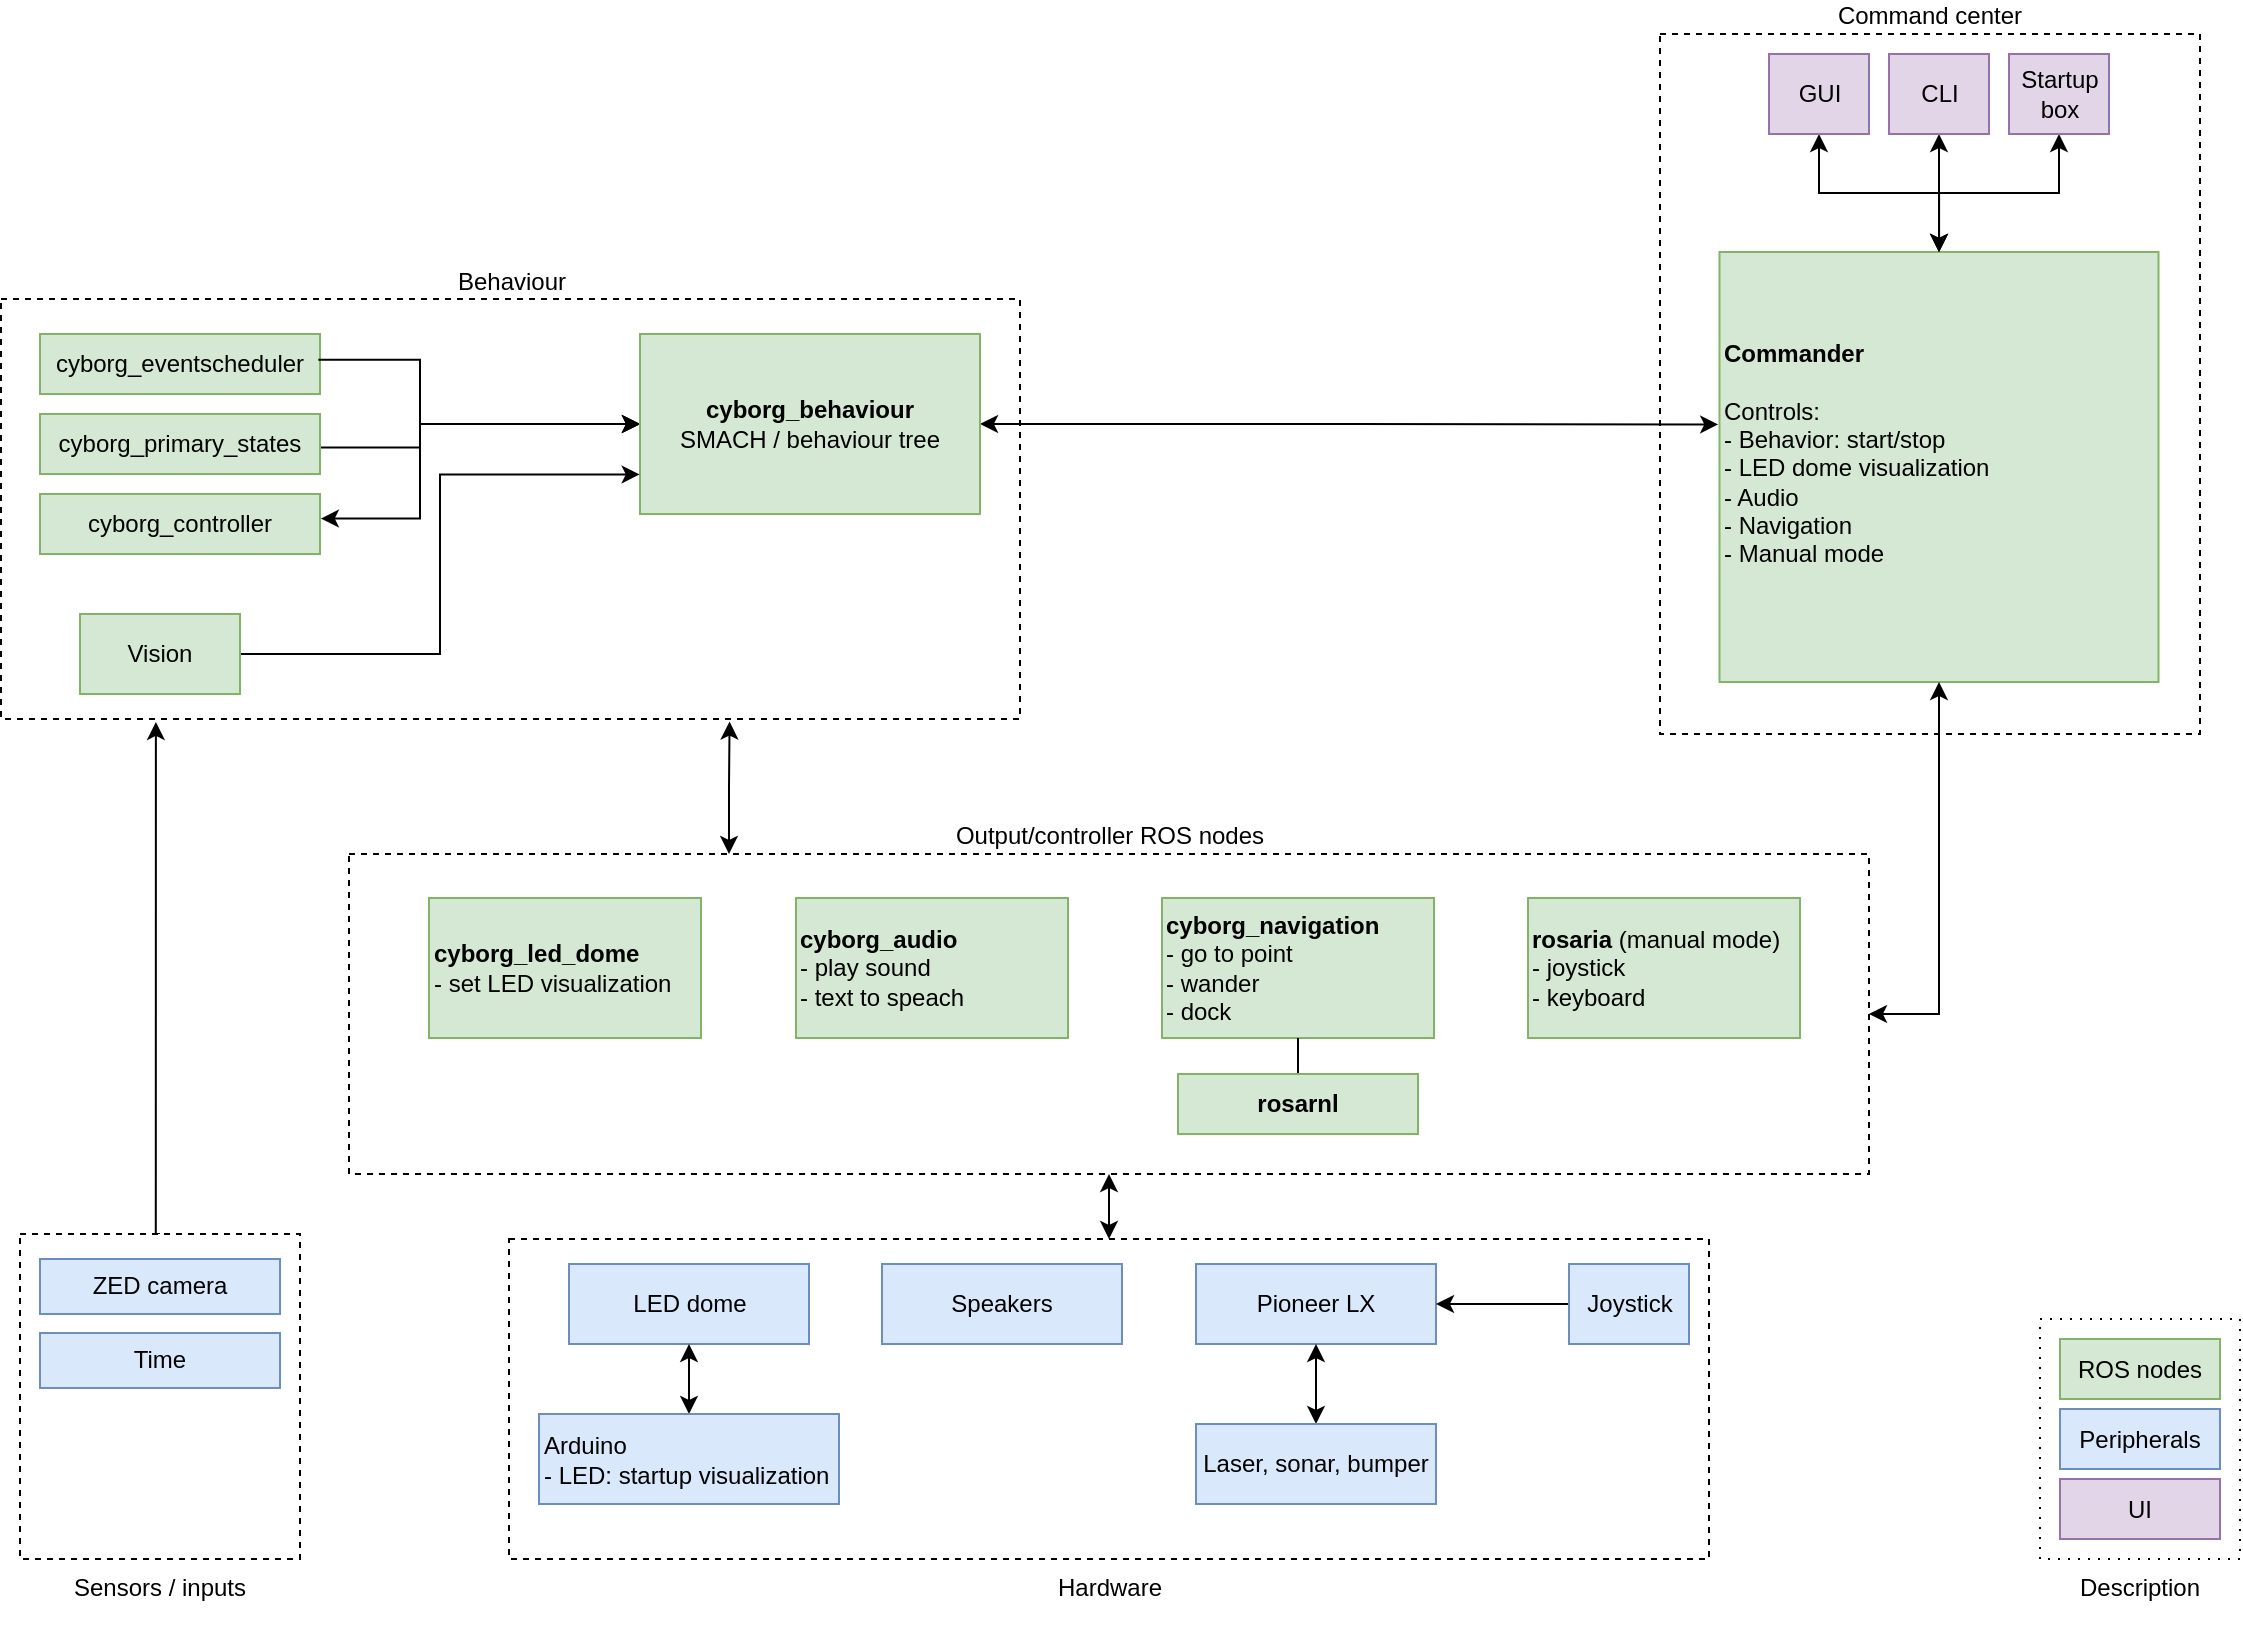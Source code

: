 <mxfile version="12.7.4" type="github">
  <diagram id="6OnpdtAAKKhr5p_AtVlW" name="Page-1">
    <mxGraphModel dx="1422" dy="915" grid="1" gridSize="10" guides="1" tooltips="1" connect="1" arrows="1" fold="1" page="1" pageScale="1" pageWidth="1169" pageHeight="827" math="0" shadow="0">
      <root>
        <mxCell id="0" />
        <mxCell id="1" parent="0" />
        <mxCell id="jXuBJ1nVAAcOgqzTFtKq-44" value="&lt;div&gt;Command center&lt;/div&gt;" style="rounded=0;whiteSpace=wrap;html=1;dashed=1;labelPosition=center;verticalLabelPosition=top;align=center;verticalAlign=bottom;" parent="1" vertex="1">
          <mxGeometry x="840" y="20" width="270" height="350" as="geometry" />
        </mxCell>
        <mxCell id="jXuBJ1nVAAcOgqzTFtKq-5" value="&lt;div&gt;Behaviour&lt;/div&gt;" style="rounded=0;whiteSpace=wrap;html=1;dashed=1;labelPosition=center;verticalLabelPosition=top;align=center;verticalAlign=bottom;" parent="1" vertex="1">
          <mxGeometry x="10.5" y="152.5" width="509.5" height="210" as="geometry" />
        </mxCell>
        <mxCell id="jXuBJ1nVAAcOgqzTFtKq-30" style="edgeStyle=orthogonalEdgeStyle;rounded=0;orthogonalLoop=1;jettySize=auto;html=1;exitX=0.5;exitY=0;exitDx=0;exitDy=0;entryX=0.152;entryY=1.007;entryDx=0;entryDy=0;entryPerimeter=0;startArrow=none;startFill=0;fontColor=#000000;" parent="1" source="liCN6XQj_wZ74_ZR0JUV-6" target="jXuBJ1nVAAcOgqzTFtKq-5" edge="1">
          <mxGeometry relative="1" as="geometry">
            <Array as="points">
              <mxPoint x="88" y="620" />
            </Array>
          </mxGeometry>
        </mxCell>
        <mxCell id="liCN6XQj_wZ74_ZR0JUV-6" value="Sensors / inputs" style="rounded=0;whiteSpace=wrap;html=1;labelPosition=center;verticalLabelPosition=bottom;align=center;verticalAlign=top;dashed=1;" parent="1" vertex="1">
          <mxGeometry x="20" y="620" width="140" height="162.5" as="geometry" />
        </mxCell>
        <mxCell id="1Ipf9dVRUQRrrsdZAD5U-7" value="&lt;b&gt;Commander&lt;/b&gt;&lt;br&gt;&lt;br&gt;&lt;div&gt;Controls:&lt;/div&gt;&lt;div&gt;- Behavior: start/stop&lt;br&gt;&lt;/div&gt;&lt;div&gt;- LED dome visualization&lt;/div&gt;&lt;div&gt;- Audio&lt;/div&gt;&lt;div&gt;- Navigation&lt;/div&gt;&lt;div&gt;- Manual mode&lt;br&gt;&lt;/div&gt;&lt;div&gt;&lt;br&gt;&lt;/div&gt;" style="rounded=0;whiteSpace=wrap;html=1;align=left;fillColor=#d5e8d4;strokeColor=#82b366;fontColor=#000000;" parent="1" vertex="1">
          <mxGeometry x="869.75" y="129" width="219.5" height="215" as="geometry" />
        </mxCell>
        <mxCell id="1Ipf9dVRUQRrrsdZAD5U-39" value="&lt;div&gt;cyborg_eventscheduler&lt;/div&gt;" style="rounded=0;whiteSpace=wrap;html=1;fillColor=#d5e8d4;strokeColor=#82b366;fontColor=#000000;" parent="1" vertex="1">
          <mxGeometry x="30" y="170" width="140" height="30" as="geometry" />
        </mxCell>
        <mxCell id="jXuBJ1nVAAcOgqzTFtKq-31" style="edgeStyle=orthogonalEdgeStyle;rounded=0;orthogonalLoop=1;jettySize=auto;html=1;exitX=1;exitY=0.5;exitDx=0;exitDy=0;entryX=-0.003;entryY=0.401;entryDx=0;entryDy=0;entryPerimeter=0;startArrow=classic;startFill=1;fontColor=#000000;" parent="1" source="1Ipf9dVRUQRrrsdZAD5U-32" target="1Ipf9dVRUQRrrsdZAD5U-7" edge="1">
          <mxGeometry relative="1" as="geometry">
            <Array as="points">
              <mxPoint x="685" y="215" />
              <mxPoint x="685" y="216" />
            </Array>
          </mxGeometry>
        </mxCell>
        <mxCell id="jXuBJ1nVAAcOgqzTFtKq-41" style="edgeStyle=orthogonalEdgeStyle;rounded=0;orthogonalLoop=1;jettySize=auto;html=1;exitX=0;exitY=0.5;exitDx=0;exitDy=0;entryX=0.996;entryY=0.559;entryDx=0;entryDy=0;entryPerimeter=0;startArrow=classic;startFill=1;fontColor=#000000;endArrow=none;endFill=0;" parent="1" source="1Ipf9dVRUQRrrsdZAD5U-32" target="jXuBJ1nVAAcOgqzTFtKq-16" edge="1">
          <mxGeometry relative="1" as="geometry">
            <Array as="points">
              <mxPoint x="220" y="215" />
              <mxPoint x="220" y="227" />
            </Array>
          </mxGeometry>
        </mxCell>
        <mxCell id="jXuBJ1nVAAcOgqzTFtKq-42" style="edgeStyle=orthogonalEdgeStyle;rounded=0;orthogonalLoop=1;jettySize=auto;html=1;exitX=0;exitY=0.5;exitDx=0;exitDy=0;entryX=1.003;entryY=0.409;entryDx=0;entryDy=0;entryPerimeter=0;startArrow=classic;startFill=1;fontColor=#000000;" parent="1" source="1Ipf9dVRUQRrrsdZAD5U-32" target="jXuBJ1nVAAcOgqzTFtKq-25" edge="1">
          <mxGeometry relative="1" as="geometry">
            <Array as="points">
              <mxPoint x="220" y="215" />
              <mxPoint x="220" y="262" />
            </Array>
          </mxGeometry>
        </mxCell>
        <mxCell id="jXuBJ1nVAAcOgqzTFtKq-43" style="edgeStyle=orthogonalEdgeStyle;rounded=0;orthogonalLoop=1;jettySize=auto;html=1;exitX=0;exitY=0.5;exitDx=0;exitDy=0;entryX=0.994;entryY=0.43;entryDx=0;entryDy=0;entryPerimeter=0;startArrow=classic;startFill=1;fontColor=#000000;endArrow=none;endFill=0;" parent="1" source="1Ipf9dVRUQRrrsdZAD5U-32" target="1Ipf9dVRUQRrrsdZAD5U-39" edge="1">
          <mxGeometry relative="1" as="geometry">
            <Array as="points">
              <mxPoint x="220" y="215" />
              <mxPoint x="220" y="183" />
            </Array>
          </mxGeometry>
        </mxCell>
        <mxCell id="1Ipf9dVRUQRrrsdZAD5U-32" value="&lt;b&gt;cyborg_behaviour&lt;/b&gt;&lt;br&gt;SMACH / behaviour tree" style="rounded=0;whiteSpace=wrap;html=1;align=center;fillColor=#d5e8d4;strokeColor=#82b366;fontColor=#000000;" parent="1" vertex="1">
          <mxGeometry x="330" y="170" width="170" height="90" as="geometry" />
        </mxCell>
        <mxCell id="1Ipf9dVRUQRrrsdZAD5U-43" style="edgeStyle=orthogonalEdgeStyle;rounded=0;orthogonalLoop=1;jettySize=auto;html=1;exitX=1;exitY=0.5;exitDx=0;exitDy=0;entryX=0.5;entryY=1;entryDx=0;entryDy=0;startArrow=classic;startFill=1;" parent="1" source="1Ipf9dVRUQRrrsdZAD5U-11" target="1Ipf9dVRUQRrrsdZAD5U-7" edge="1">
          <mxGeometry relative="1" as="geometry" />
        </mxCell>
        <mxCell id="1Ipf9dVRUQRrrsdZAD5U-44" value="ZED camera" style="rounded=0;whiteSpace=wrap;html=1;fillColor=#dae8fc;strokeColor=#6c8ebf;fontColor=#000000;" parent="1" vertex="1">
          <mxGeometry x="30" y="632.5" width="120" height="27.5" as="geometry" />
        </mxCell>
        <mxCell id="liCN6XQj_wZ74_ZR0JUV-16" style="edgeStyle=orthogonalEdgeStyle;rounded=0;orthogonalLoop=1;jettySize=auto;html=1;exitX=0.5;exitY=1;exitDx=0;exitDy=0;entryX=0.5;entryY=0;entryDx=0;entryDy=0;startArrow=classic;startFill=1;" parent="1" source="1Ipf9dVRUQRrrsdZAD5U-11" target="liCN6XQj_wZ74_ZR0JUV-7" edge="1">
          <mxGeometry relative="1" as="geometry" />
        </mxCell>
        <mxCell id="jXuBJ1nVAAcOgqzTFtKq-21" style="edgeStyle=orthogonalEdgeStyle;rounded=0;orthogonalLoop=1;jettySize=auto;html=1;exitX=0.25;exitY=0;exitDx=0;exitDy=0;entryX=0.715;entryY=1.006;entryDx=0;entryDy=0;entryPerimeter=0;startArrow=classic;startFill=1;fontColor=#000000;" parent="1" source="1Ipf9dVRUQRrrsdZAD5U-11" target="jXuBJ1nVAAcOgqzTFtKq-5" edge="1">
          <mxGeometry relative="1" as="geometry">
            <Array as="points">
              <mxPoint x="375" y="396" />
              <mxPoint x="375" y="396" />
            </Array>
          </mxGeometry>
        </mxCell>
        <mxCell id="1Ipf9dVRUQRrrsdZAD5U-11" value="&lt;div&gt;Output/controller ROS nodes&lt;/div&gt;" style="rounded=0;whiteSpace=wrap;html=1;dashed=1;labelPosition=center;verticalLabelPosition=top;align=center;verticalAlign=bottom;" parent="1" vertex="1">
          <mxGeometry x="184.5" y="430" width="760" height="160" as="geometry" />
        </mxCell>
        <mxCell id="1Ipf9dVRUQRrrsdZAD5U-8" value="&lt;div align=&quot;left&quot;&gt;cyborg_led_dome&lt;/div&gt;&lt;div align=&quot;left&quot;&gt;&lt;span style=&quot;font-weight: normal&quot;&gt;- set LED visualization&lt;/span&gt;&lt;br&gt;&lt;/div&gt;" style="rounded=0;whiteSpace=wrap;html=1;fillColor=#d5e8d4;strokeColor=#82b366;fontColor=#000000;fontStyle=1;align=left;" parent="1" vertex="1">
          <mxGeometry x="224.5" y="452" width="136" height="70" as="geometry" />
        </mxCell>
        <mxCell id="1Ipf9dVRUQRrrsdZAD5U-9" value="&lt;div align=&quot;left&quot;&gt;cyborg_audio&lt;/div&gt;&lt;div align=&quot;left&quot;&gt;&lt;span style=&quot;font-weight: normal&quot;&gt;- play sound&lt;/span&gt;&lt;/div&gt;&lt;div align=&quot;left&quot;&gt;&lt;span style=&quot;font-weight: normal&quot;&gt;- text to speach&lt;/span&gt;&lt;br&gt;&lt;/div&gt;" style="rounded=0;whiteSpace=wrap;html=1;fillColor=#d5e8d4;strokeColor=#82b366;fontColor=#000000;fontStyle=1;align=left;" parent="1" vertex="1">
          <mxGeometry x="408" y="452" width="136" height="70" as="geometry" />
        </mxCell>
        <mxCell id="1Ipf9dVRUQRrrsdZAD5U-10" value="&lt;div align=&quot;left&quot;&gt;cyborg_navigation&lt;/div&gt;&lt;div align=&quot;left&quot;&gt;&lt;span style=&quot;font-weight: normal&quot;&gt;- go to point&lt;/span&gt;&lt;/div&gt;&lt;div align=&quot;left&quot;&gt;&lt;span style=&quot;font-weight: normal&quot;&gt;- wander&lt;/span&gt;&lt;/div&gt;&lt;div align=&quot;left&quot;&gt;&lt;span style=&quot;font-weight: normal&quot;&gt;- dock&lt;/span&gt;&lt;br&gt;&lt;/div&gt;" style="rounded=0;whiteSpace=wrap;html=1;fillColor=#d5e8d4;strokeColor=#82b366;fontColor=#000000;fontStyle=1;align=left;" parent="1" vertex="1">
          <mxGeometry x="591" y="452" width="136" height="70" as="geometry" />
        </mxCell>
        <mxCell id="1Ipf9dVRUQRrrsdZAD5U-47" style="edgeStyle=orthogonalEdgeStyle;rounded=0;orthogonalLoop=1;jettySize=auto;html=1;exitX=0.5;exitY=1;exitDx=0;exitDy=0;startArrow=classic;startFill=1;fontColor=#000;" parent="1" source="1Ipf9dVRUQRrrsdZAD5U-46" target="1Ipf9dVRUQRrrsdZAD5U-7" edge="1">
          <mxGeometry relative="1" as="geometry" />
        </mxCell>
        <mxCell id="1Ipf9dVRUQRrrsdZAD5U-46" value="GUI&lt;br&gt;" style="rounded=0;whiteSpace=wrap;html=1;align=center;fillColor=#e1d5e7;strokeColor=#9673a6;fontColor=#000;" parent="1" vertex="1">
          <mxGeometry x="894.5" y="30" width="50" height="40" as="geometry" />
        </mxCell>
        <mxCell id="gCPgkVrLY4gSI0CWrWjf-4" style="edgeStyle=orthogonalEdgeStyle;rounded=0;orthogonalLoop=1;jettySize=auto;html=1;exitX=0.5;exitY=1;exitDx=0;exitDy=0;entryX=0.5;entryY=0;entryDx=0;entryDy=0;startArrow=classic;startFill=1;" parent="1" source="gCPgkVrLY4gSI0CWrWjf-2" target="1Ipf9dVRUQRrrsdZAD5U-7" edge="1">
          <mxGeometry relative="1" as="geometry" />
        </mxCell>
        <mxCell id="gCPgkVrLY4gSI0CWrWjf-2" value="CLI" style="rounded=0;whiteSpace=wrap;html=1;align=center;fillColor=#e1d5e7;strokeColor=#9673a6;fontColor=#000;" parent="1" vertex="1">
          <mxGeometry x="954.5" y="30" width="50" height="40" as="geometry" />
        </mxCell>
        <mxCell id="gCPgkVrLY4gSI0CWrWjf-5" style="edgeStyle=orthogonalEdgeStyle;rounded=0;orthogonalLoop=1;jettySize=auto;html=1;exitX=0.5;exitY=1;exitDx=0;exitDy=0;entryX=0.5;entryY=0;entryDx=0;entryDy=0;startArrow=classic;startFill=1;" parent="1" source="gCPgkVrLY4gSI0CWrWjf-3" target="1Ipf9dVRUQRrrsdZAD5U-7" edge="1">
          <mxGeometry relative="1" as="geometry" />
        </mxCell>
        <mxCell id="gCPgkVrLY4gSI0CWrWjf-3" value="Startup box" style="rounded=0;whiteSpace=wrap;html=1;align=center;fillColor=#e1d5e7;strokeColor=#9673a6;fontColor=#000;" parent="1" vertex="1">
          <mxGeometry x="1014.5" y="30" width="50" height="40" as="geometry" />
        </mxCell>
        <mxCell id="liCN6XQj_wZ74_ZR0JUV-3" style="edgeStyle=orthogonalEdgeStyle;rounded=0;orthogonalLoop=1;jettySize=auto;html=1;exitX=1;exitY=0.5;exitDx=0;exitDy=0;entryX=-0.001;entryY=0.78;entryDx=0;entryDy=0;entryPerimeter=0;" parent="1" source="liCN6XQj_wZ74_ZR0JUV-1" target="1Ipf9dVRUQRrrsdZAD5U-32" edge="1">
          <mxGeometry relative="1" as="geometry" />
        </mxCell>
        <mxCell id="liCN6XQj_wZ74_ZR0JUV-1" value="Vision" style="rounded=0;whiteSpace=wrap;html=1;fillColor=#d5e8d4;strokeColor=#82b366;fontColor=#000000;" parent="1" vertex="1">
          <mxGeometry x="50" y="310" width="80" height="40" as="geometry" />
        </mxCell>
        <mxCell id="liCN6XQj_wZ74_ZR0JUV-4" value="Time" style="rounded=0;whiteSpace=wrap;html=1;fillColor=#dae8fc;strokeColor=#6c8ebf;fontColor=#000000;" parent="1" vertex="1">
          <mxGeometry x="30" y="669.5" width="120" height="27.5" as="geometry" />
        </mxCell>
        <mxCell id="liCN6XQj_wZ74_ZR0JUV-7" value="Hardware" style="rounded=0;whiteSpace=wrap;html=1;labelPosition=center;verticalLabelPosition=bottom;align=center;verticalAlign=top;dashed=1;" parent="1" vertex="1">
          <mxGeometry x="264.5" y="622.5" width="600" height="160" as="geometry" />
        </mxCell>
        <mxCell id="liCN6XQj_wZ74_ZR0JUV-13" value="LED dome" style="rounded=0;whiteSpace=wrap;html=1;fillColor=#dae8fc;strokeColor=#6c8ebf;fontColor=#000000;" parent="1" vertex="1">
          <mxGeometry x="294.5" y="635" width="120" height="40" as="geometry" />
        </mxCell>
        <mxCell id="liCN6XQj_wZ74_ZR0JUV-14" value="Pioneer LX" style="rounded=0;whiteSpace=wrap;html=1;fillColor=#dae8fc;strokeColor=#6c8ebf;fontColor=#000000;" parent="1" vertex="1">
          <mxGeometry x="608" y="635" width="120" height="40" as="geometry" />
        </mxCell>
        <mxCell id="liCN6XQj_wZ74_ZR0JUV-15" value="Speakers" style="rounded=0;whiteSpace=wrap;html=1;fillColor=#dae8fc;strokeColor=#6c8ebf;fontColor=#000000;" parent="1" vertex="1">
          <mxGeometry x="451" y="635" width="120" height="40" as="geometry" />
        </mxCell>
        <mxCell id="liCN6XQj_wZ74_ZR0JUV-21" value="&lt;div&gt;&lt;font color=&quot;#000000&quot;&gt;Description&lt;/font&gt;&lt;/div&gt;&lt;div&gt;&lt;font color=&quot;#000000&quot;&gt;&lt;br&gt;&lt;/font&gt;&lt;/div&gt;" style="rounded=0;whiteSpace=wrap;html=1;fontColor=#000000;labelPosition=center;verticalLabelPosition=bottom;align=center;verticalAlign=top;dashed=1;dashPattern=1 4;" parent="1" vertex="1">
          <mxGeometry x="1030" y="662.5" width="100" height="120" as="geometry" />
        </mxCell>
        <mxCell id="liCN6XQj_wZ74_ZR0JUV-17" value="ROS nodes" style="rounded=0;whiteSpace=wrap;html=1;fillColor=#d5e8d4;strokeColor=#82b366;fontColor=#000000;" parent="1" vertex="1">
          <mxGeometry x="1040" y="672.5" width="80" height="30" as="geometry" />
        </mxCell>
        <mxCell id="liCN6XQj_wZ74_ZR0JUV-18" value="Peripherals" style="rounded=0;whiteSpace=wrap;html=1;fillColor=#dae8fc;strokeColor=#6c8ebf;fontColor=#000000;" parent="1" vertex="1">
          <mxGeometry x="1040" y="707.5" width="80" height="30" as="geometry" />
        </mxCell>
        <mxCell id="liCN6XQj_wZ74_ZR0JUV-19" value="UI" style="rounded=0;whiteSpace=wrap;html=1;fillColor=#e1d5e7;strokeColor=#9673a6;fontColor=#000000;" parent="1" vertex="1">
          <mxGeometry x="1040" y="742.5" width="80" height="30" as="geometry" />
        </mxCell>
        <mxCell id="liCN6XQj_wZ74_ZR0JUV-24" style="edgeStyle=orthogonalEdgeStyle;rounded=0;orthogonalLoop=1;jettySize=auto;html=1;exitX=0.5;exitY=1;exitDx=0;exitDy=0;startArrow=classic;startFill=1;fontColor=#000000;" parent="1" source="liCN6XQj_wZ74_ZR0JUV-21" target="liCN6XQj_wZ74_ZR0JUV-21" edge="1">
          <mxGeometry relative="1" as="geometry" />
        </mxCell>
        <mxCell id="jXuBJ1nVAAcOgqzTFtKq-2" value="&lt;div align=&quot;left&quot;&gt;rosaria&lt;span style=&quot;font-weight: normal&quot;&gt; (manual mode)&lt;/span&gt;&lt;/div&gt;&lt;div align=&quot;left&quot;&gt;&lt;span style=&quot;font-weight: normal&quot;&gt;- joystick&lt;/span&gt;&lt;/div&gt;&lt;div align=&quot;left&quot;&gt;&lt;span style=&quot;font-weight: normal&quot;&gt;- keyboard&lt;br&gt;&lt;/span&gt;&lt;/div&gt;" style="rounded=0;whiteSpace=wrap;html=1;fillColor=#d5e8d4;strokeColor=#82b366;fontColor=#000000;fontStyle=1;align=left;" parent="1" vertex="1">
          <mxGeometry x="774" y="452" width="136" height="70" as="geometry" />
        </mxCell>
        <mxCell id="jXuBJ1nVAAcOgqzTFtKq-4" value="" style="edgeStyle=orthogonalEdgeStyle;rounded=0;orthogonalLoop=1;jettySize=auto;html=1;" parent="1" source="jXuBJ1nVAAcOgqzTFtKq-3" target="liCN6XQj_wZ74_ZR0JUV-14" edge="1">
          <mxGeometry relative="1" as="geometry" />
        </mxCell>
        <mxCell id="jXuBJ1nVAAcOgqzTFtKq-3" value="&lt;div&gt;Joystick&lt;/div&gt;" style="rounded=0;whiteSpace=wrap;html=1;fillColor=#dae8fc;strokeColor=#6c8ebf;fontColor=#000000;" parent="1" vertex="1">
          <mxGeometry x="794.5" y="635" width="60" height="40" as="geometry" />
        </mxCell>
        <mxCell id="jXuBJ1nVAAcOgqzTFtKq-9" value="" style="edgeStyle=orthogonalEdgeStyle;rounded=0;orthogonalLoop=1;jettySize=auto;html=1;startArrow=classic;startFill=1;" parent="1" source="jXuBJ1nVAAcOgqzTFtKq-6" target="liCN6XQj_wZ74_ZR0JUV-14" edge="1">
          <mxGeometry relative="1" as="geometry" />
        </mxCell>
        <mxCell id="jXuBJ1nVAAcOgqzTFtKq-6" value="Laser, sonar, bumper" style="rounded=0;whiteSpace=wrap;html=1;fillColor=#dae8fc;strokeColor=#6c8ebf;fontColor=#000000;" parent="1" vertex="1">
          <mxGeometry x="608" y="715" width="120" height="40" as="geometry" />
        </mxCell>
        <mxCell id="jXuBJ1nVAAcOgqzTFtKq-16" value="&lt;div&gt;cyborg_primary_states&lt;/div&gt;" style="rounded=0;whiteSpace=wrap;html=1;fillColor=#d5e8d4;strokeColor=#82b366;fontColor=#000000;" parent="1" vertex="1">
          <mxGeometry x="30" y="210" width="140" height="30" as="geometry" />
        </mxCell>
        <mxCell id="jXuBJ1nVAAcOgqzTFtKq-20" style="edgeStyle=orthogonalEdgeStyle;rounded=0;orthogonalLoop=1;jettySize=auto;html=1;exitX=0.5;exitY=0;exitDx=0;exitDy=0;entryX=0.5;entryY=1;entryDx=0;entryDy=0;startArrow=classic;startFill=1;" parent="1" source="1Ipf9dVRUQRrrsdZAD5U-28" target="liCN6XQj_wZ74_ZR0JUV-13" edge="1">
          <mxGeometry relative="1" as="geometry" />
        </mxCell>
        <mxCell id="1Ipf9dVRUQRrrsdZAD5U-28" value="Arduino&lt;br&gt;- LED: startup visualization" style="rounded=0;whiteSpace=wrap;html=1;align=left;fillColor=#dae8fc;strokeColor=#6c8ebf;fontColor=#000000;" parent="1" vertex="1">
          <mxGeometry x="279.5" y="710" width="150" height="45" as="geometry" />
        </mxCell>
        <mxCell id="jXuBJ1nVAAcOgqzTFtKq-25" value="&lt;div&gt;cyborg_controller&lt;/div&gt;" style="rounded=0;whiteSpace=wrap;html=1;fillColor=#d5e8d4;strokeColor=#82b366;fontColor=#000000;" parent="1" vertex="1">
          <mxGeometry x="30" y="250" width="140" height="30" as="geometry" />
        </mxCell>
        <mxCell id="HqgvPJcCoIpI_5qpytdA-4" style="edgeStyle=orthogonalEdgeStyle;rounded=0;orthogonalLoop=1;jettySize=auto;html=1;exitX=0.5;exitY=0;exitDx=0;exitDy=0;entryX=0.5;entryY=1;entryDx=0;entryDy=0;endArrow=none;endFill=0;" edge="1" parent="1" source="HqgvPJcCoIpI_5qpytdA-1" target="1Ipf9dVRUQRrrsdZAD5U-10">
          <mxGeometry relative="1" as="geometry" />
        </mxCell>
        <mxCell id="HqgvPJcCoIpI_5qpytdA-1" value="rosarnl" style="rounded=0;whiteSpace=wrap;html=1;fillColor=#d5e8d4;strokeColor=#82b366;fontColor=#000000;fontStyle=1" vertex="1" parent="1">
          <mxGeometry x="599" y="540" width="120" height="30" as="geometry" />
        </mxCell>
      </root>
    </mxGraphModel>
  </diagram>
</mxfile>
